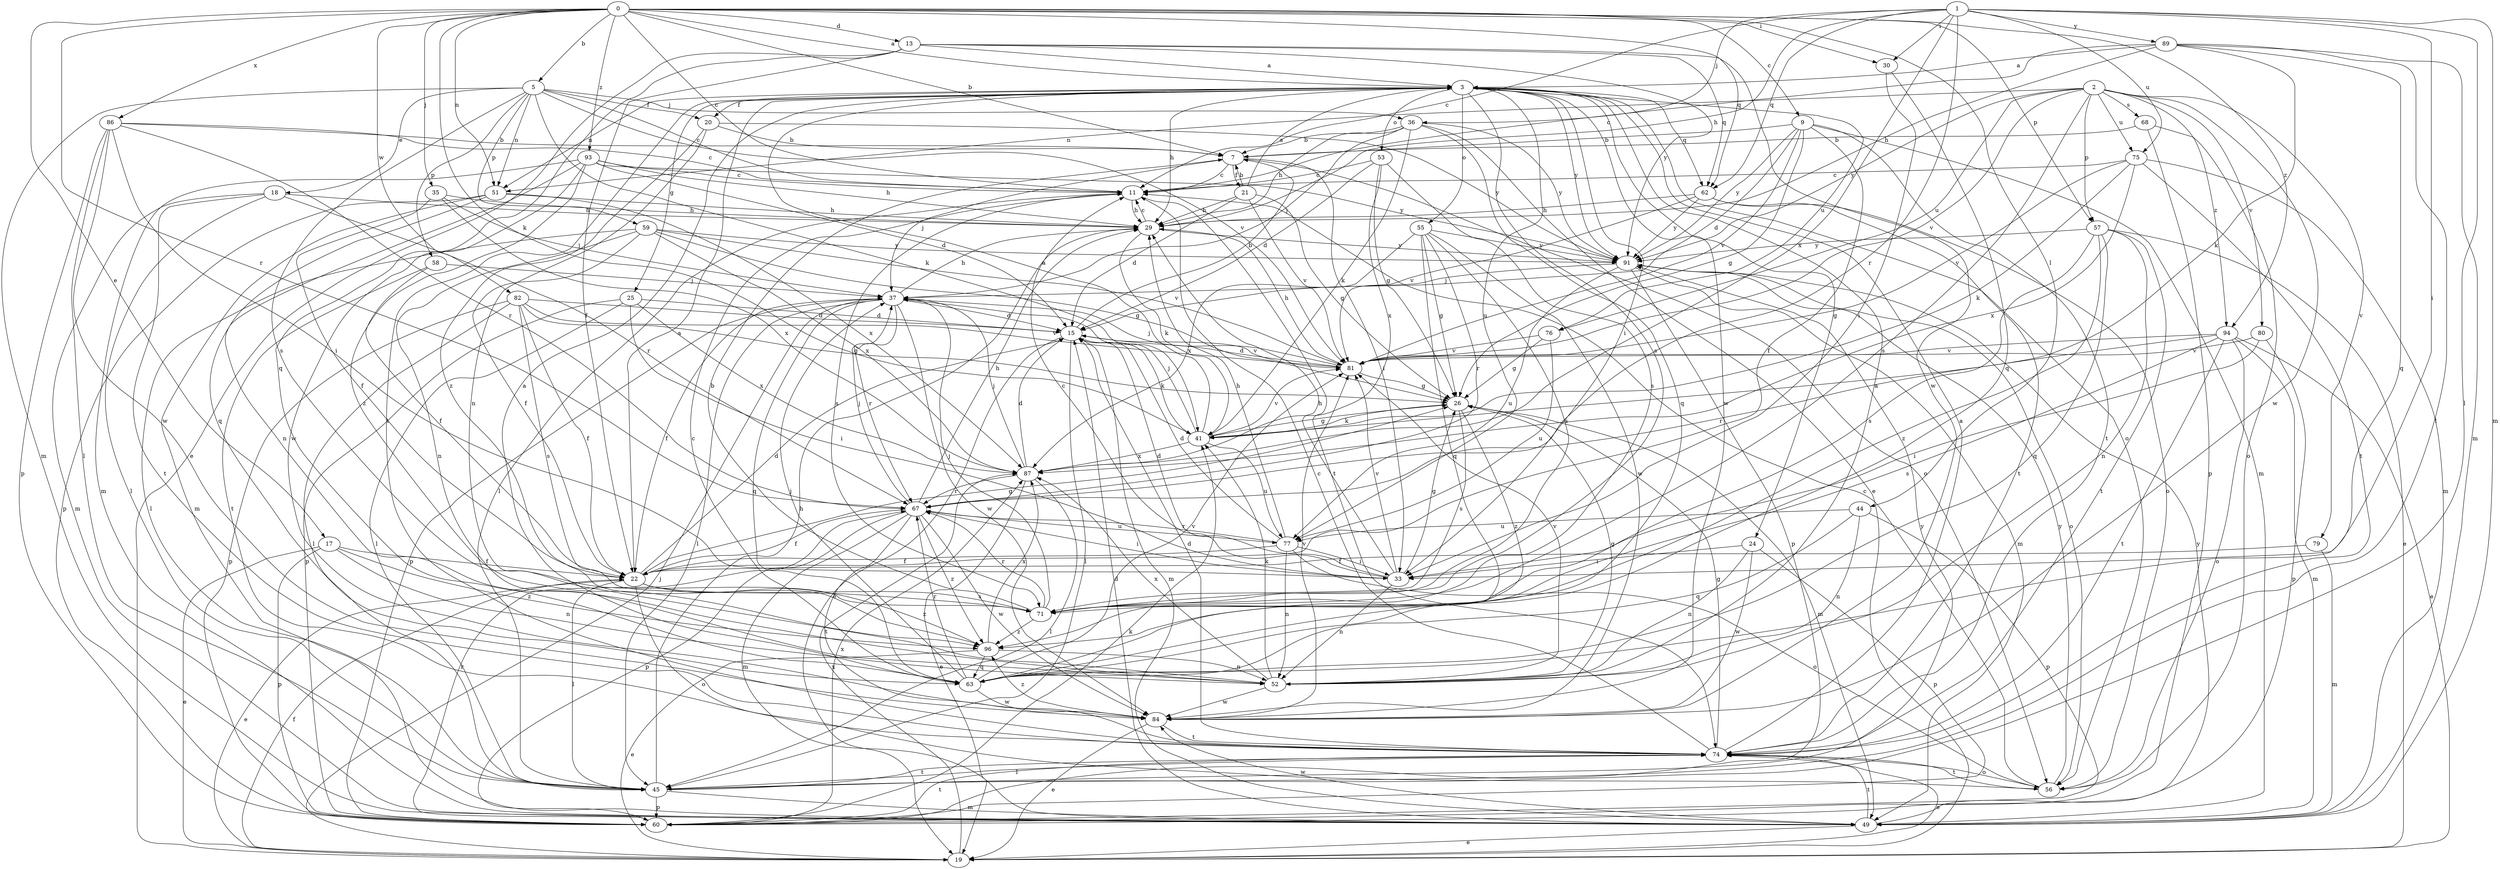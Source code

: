 strict digraph  {
0;
1;
2;
3;
5;
7;
9;
11;
13;
15;
17;
18;
19;
20;
21;
22;
24;
25;
26;
29;
30;
33;
35;
36;
37;
41;
44;
45;
49;
51;
52;
53;
55;
56;
57;
58;
59;
60;
62;
63;
67;
68;
71;
74;
75;
76;
77;
79;
80;
81;
82;
84;
86;
87;
89;
91;
93;
94;
96;
0 -> 3  [label=a];
0 -> 5  [label=b];
0 -> 7  [label=b];
0 -> 9  [label=c];
0 -> 11  [label=c];
0 -> 13  [label=d];
0 -> 17  [label=e];
0 -> 30  [label=i];
0 -> 35  [label=j];
0 -> 41  [label=k];
0 -> 44  [label=l];
0 -> 51  [label=n];
0 -> 57  [label=p];
0 -> 62  [label=q];
0 -> 67  [label=r];
0 -> 82  [label=w];
0 -> 86  [label=x];
0 -> 93  [label=z];
0 -> 94  [label=z];
1 -> 11  [label=c];
1 -> 29  [label=h];
1 -> 30  [label=i];
1 -> 33  [label=i];
1 -> 36  [label=j];
1 -> 45  [label=l];
1 -> 49  [label=m];
1 -> 62  [label=q];
1 -> 67  [label=r];
1 -> 75  [label=u];
1 -> 87  [label=x];
1 -> 89  [label=y];
2 -> 51  [label=n];
2 -> 57  [label=p];
2 -> 68  [label=s];
2 -> 71  [label=s];
2 -> 75  [label=u];
2 -> 76  [label=u];
2 -> 79  [label=v];
2 -> 80  [label=v];
2 -> 81  [label=v];
2 -> 84  [label=w];
2 -> 91  [label=y];
2 -> 94  [label=z];
3 -> 20  [label=f];
3 -> 24  [label=g];
3 -> 25  [label=g];
3 -> 29  [label=h];
3 -> 33  [label=i];
3 -> 51  [label=n];
3 -> 53  [label=o];
3 -> 55  [label=o];
3 -> 56  [label=o];
3 -> 62  [label=q];
3 -> 71  [label=s];
3 -> 74  [label=t];
3 -> 76  [label=u];
3 -> 77  [label=u];
3 -> 84  [label=w];
3 -> 91  [label=y];
5 -> 11  [label=c];
5 -> 18  [label=e];
5 -> 20  [label=f];
5 -> 36  [label=j];
5 -> 41  [label=k];
5 -> 49  [label=m];
5 -> 51  [label=n];
5 -> 58  [label=p];
5 -> 59  [label=p];
5 -> 71  [label=s];
5 -> 81  [label=v];
7 -> 11  [label=c];
7 -> 21  [label=f];
7 -> 33  [label=i];
7 -> 37  [label=j];
7 -> 56  [label=o];
9 -> 7  [label=b];
9 -> 15  [label=d];
9 -> 22  [label=f];
9 -> 26  [label=g];
9 -> 49  [label=m];
9 -> 74  [label=t];
9 -> 81  [label=v];
9 -> 91  [label=y];
11 -> 29  [label=h];
11 -> 45  [label=l];
11 -> 71  [label=s];
11 -> 74  [label=t];
13 -> 3  [label=a];
13 -> 19  [label=e];
13 -> 22  [label=f];
13 -> 62  [label=q];
13 -> 63  [label=q];
13 -> 84  [label=w];
13 -> 91  [label=y];
15 -> 7  [label=b];
15 -> 19  [label=e];
15 -> 41  [label=k];
15 -> 45  [label=l];
15 -> 49  [label=m];
15 -> 81  [label=v];
17 -> 19  [label=e];
17 -> 22  [label=f];
17 -> 52  [label=n];
17 -> 60  [label=p];
17 -> 96  [label=z];
18 -> 29  [label=h];
18 -> 45  [label=l];
18 -> 49  [label=m];
18 -> 67  [label=r];
18 -> 74  [label=t];
19 -> 22  [label=f];
19 -> 37  [label=j];
19 -> 87  [label=x];
20 -> 7  [label=b];
20 -> 52  [label=n];
20 -> 91  [label=y];
20 -> 96  [label=z];
21 -> 3  [label=a];
21 -> 7  [label=b];
21 -> 15  [label=d];
21 -> 26  [label=g];
21 -> 29  [label=h];
21 -> 81  [label=v];
22 -> 3  [label=a];
22 -> 15  [label=d];
22 -> 19  [label=e];
22 -> 26  [label=g];
22 -> 45  [label=l];
22 -> 56  [label=o];
22 -> 71  [label=s];
22 -> 96  [label=z];
24 -> 33  [label=i];
24 -> 52  [label=n];
24 -> 60  [label=p];
24 -> 84  [label=w];
25 -> 15  [label=d];
25 -> 33  [label=i];
25 -> 45  [label=l];
25 -> 60  [label=p];
25 -> 87  [label=x];
26 -> 41  [label=k];
26 -> 49  [label=m];
26 -> 71  [label=s];
26 -> 96  [label=z];
29 -> 11  [label=c];
29 -> 41  [label=k];
29 -> 91  [label=y];
30 -> 33  [label=i];
30 -> 63  [label=q];
33 -> 11  [label=c];
33 -> 15  [label=d];
33 -> 26  [label=g];
33 -> 29  [label=h];
33 -> 52  [label=n];
33 -> 81  [label=v];
35 -> 22  [label=f];
35 -> 29  [label=h];
35 -> 37  [label=j];
35 -> 87  [label=x];
36 -> 7  [label=b];
36 -> 19  [label=e];
36 -> 29  [label=h];
36 -> 37  [label=j];
36 -> 41  [label=k];
36 -> 63  [label=q];
36 -> 91  [label=y];
37 -> 15  [label=d];
37 -> 22  [label=f];
37 -> 29  [label=h];
37 -> 45  [label=l];
37 -> 60  [label=p];
37 -> 63  [label=q];
37 -> 67  [label=r];
37 -> 84  [label=w];
41 -> 3  [label=a];
41 -> 26  [label=g];
41 -> 37  [label=j];
41 -> 77  [label=u];
41 -> 81  [label=v];
41 -> 87  [label=x];
44 -> 52  [label=n];
44 -> 60  [label=p];
44 -> 63  [label=q];
44 -> 77  [label=u];
45 -> 29  [label=h];
45 -> 49  [label=m];
45 -> 60  [label=p];
45 -> 74  [label=t];
45 -> 91  [label=y];
49 -> 15  [label=d];
49 -> 19  [label=e];
49 -> 74  [label=t];
49 -> 84  [label=w];
49 -> 91  [label=y];
51 -> 29  [label=h];
51 -> 49  [label=m];
51 -> 52  [label=n];
51 -> 60  [label=p];
51 -> 87  [label=x];
52 -> 3  [label=a];
52 -> 26  [label=g];
52 -> 41  [label=k];
52 -> 81  [label=v];
52 -> 84  [label=w];
52 -> 87  [label=x];
53 -> 11  [label=c];
53 -> 15  [label=d];
53 -> 26  [label=g];
53 -> 71  [label=s];
53 -> 87  [label=x];
55 -> 26  [label=g];
55 -> 63  [label=q];
55 -> 67  [label=r];
55 -> 71  [label=s];
55 -> 84  [label=w];
55 -> 87  [label=x];
55 -> 91  [label=y];
56 -> 11  [label=c];
56 -> 74  [label=t];
56 -> 91  [label=y];
57 -> 19  [label=e];
57 -> 52  [label=n];
57 -> 63  [label=q];
57 -> 71  [label=s];
57 -> 74  [label=t];
57 -> 91  [label=y];
57 -> 96  [label=z];
58 -> 22  [label=f];
58 -> 37  [label=j];
58 -> 74  [label=t];
59 -> 22  [label=f];
59 -> 26  [label=g];
59 -> 45  [label=l];
59 -> 52  [label=n];
59 -> 81  [label=v];
59 -> 87  [label=x];
59 -> 91  [label=y];
60 -> 41  [label=k];
60 -> 67  [label=r];
60 -> 74  [label=t];
60 -> 87  [label=x];
62 -> 29  [label=h];
62 -> 56  [label=o];
62 -> 74  [label=t];
62 -> 81  [label=v];
62 -> 91  [label=y];
63 -> 3  [label=a];
63 -> 11  [label=c];
63 -> 37  [label=j];
63 -> 67  [label=r];
63 -> 81  [label=v];
63 -> 84  [label=w];
67 -> 22  [label=f];
67 -> 29  [label=h];
67 -> 33  [label=i];
67 -> 37  [label=j];
67 -> 49  [label=m];
67 -> 60  [label=p];
67 -> 74  [label=t];
67 -> 77  [label=u];
67 -> 84  [label=w];
67 -> 96  [label=z];
68 -> 7  [label=b];
68 -> 56  [label=o];
68 -> 60  [label=p];
71 -> 7  [label=b];
71 -> 37  [label=j];
71 -> 67  [label=r];
71 -> 96  [label=z];
74 -> 3  [label=a];
74 -> 11  [label=c];
74 -> 15  [label=d];
74 -> 19  [label=e];
74 -> 26  [label=g];
74 -> 45  [label=l];
74 -> 56  [label=o];
75 -> 11  [label=c];
75 -> 41  [label=k];
75 -> 49  [label=m];
75 -> 74  [label=t];
75 -> 81  [label=v];
75 -> 87  [label=x];
76 -> 26  [label=g];
76 -> 77  [label=u];
76 -> 81  [label=v];
77 -> 15  [label=d];
77 -> 22  [label=f];
77 -> 29  [label=h];
77 -> 33  [label=i];
77 -> 52  [label=n];
77 -> 56  [label=o];
77 -> 67  [label=r];
79 -> 22  [label=f];
79 -> 49  [label=m];
80 -> 33  [label=i];
80 -> 60  [label=p];
80 -> 81  [label=v];
81 -> 15  [label=d];
81 -> 26  [label=g];
81 -> 29  [label=h];
81 -> 37  [label=j];
82 -> 15  [label=d];
82 -> 22  [label=f];
82 -> 26  [label=g];
82 -> 45  [label=l];
82 -> 60  [label=p];
82 -> 71  [label=s];
82 -> 81  [label=v];
84 -> 19  [label=e];
84 -> 74  [label=t];
84 -> 81  [label=v];
84 -> 96  [label=z];
86 -> 7  [label=b];
86 -> 11  [label=c];
86 -> 33  [label=i];
86 -> 45  [label=l];
86 -> 60  [label=p];
86 -> 67  [label=r];
86 -> 84  [label=w];
87 -> 15  [label=d];
87 -> 19  [label=e];
87 -> 37  [label=j];
87 -> 45  [label=l];
87 -> 67  [label=r];
89 -> 3  [label=a];
89 -> 11  [label=c];
89 -> 29  [label=h];
89 -> 41  [label=k];
89 -> 45  [label=l];
89 -> 49  [label=m];
89 -> 63  [label=q];
91 -> 37  [label=j];
91 -> 49  [label=m];
91 -> 56  [label=o];
91 -> 60  [label=p];
91 -> 77  [label=u];
93 -> 11  [label=c];
93 -> 15  [label=d];
93 -> 29  [label=h];
93 -> 49  [label=m];
93 -> 63  [label=q];
93 -> 84  [label=w];
93 -> 91  [label=y];
93 -> 96  [label=z];
94 -> 19  [label=e];
94 -> 49  [label=m];
94 -> 56  [label=o];
94 -> 67  [label=r];
94 -> 71  [label=s];
94 -> 74  [label=t];
94 -> 81  [label=v];
96 -> 19  [label=e];
96 -> 52  [label=n];
96 -> 63  [label=q];
96 -> 87  [label=x];
}
